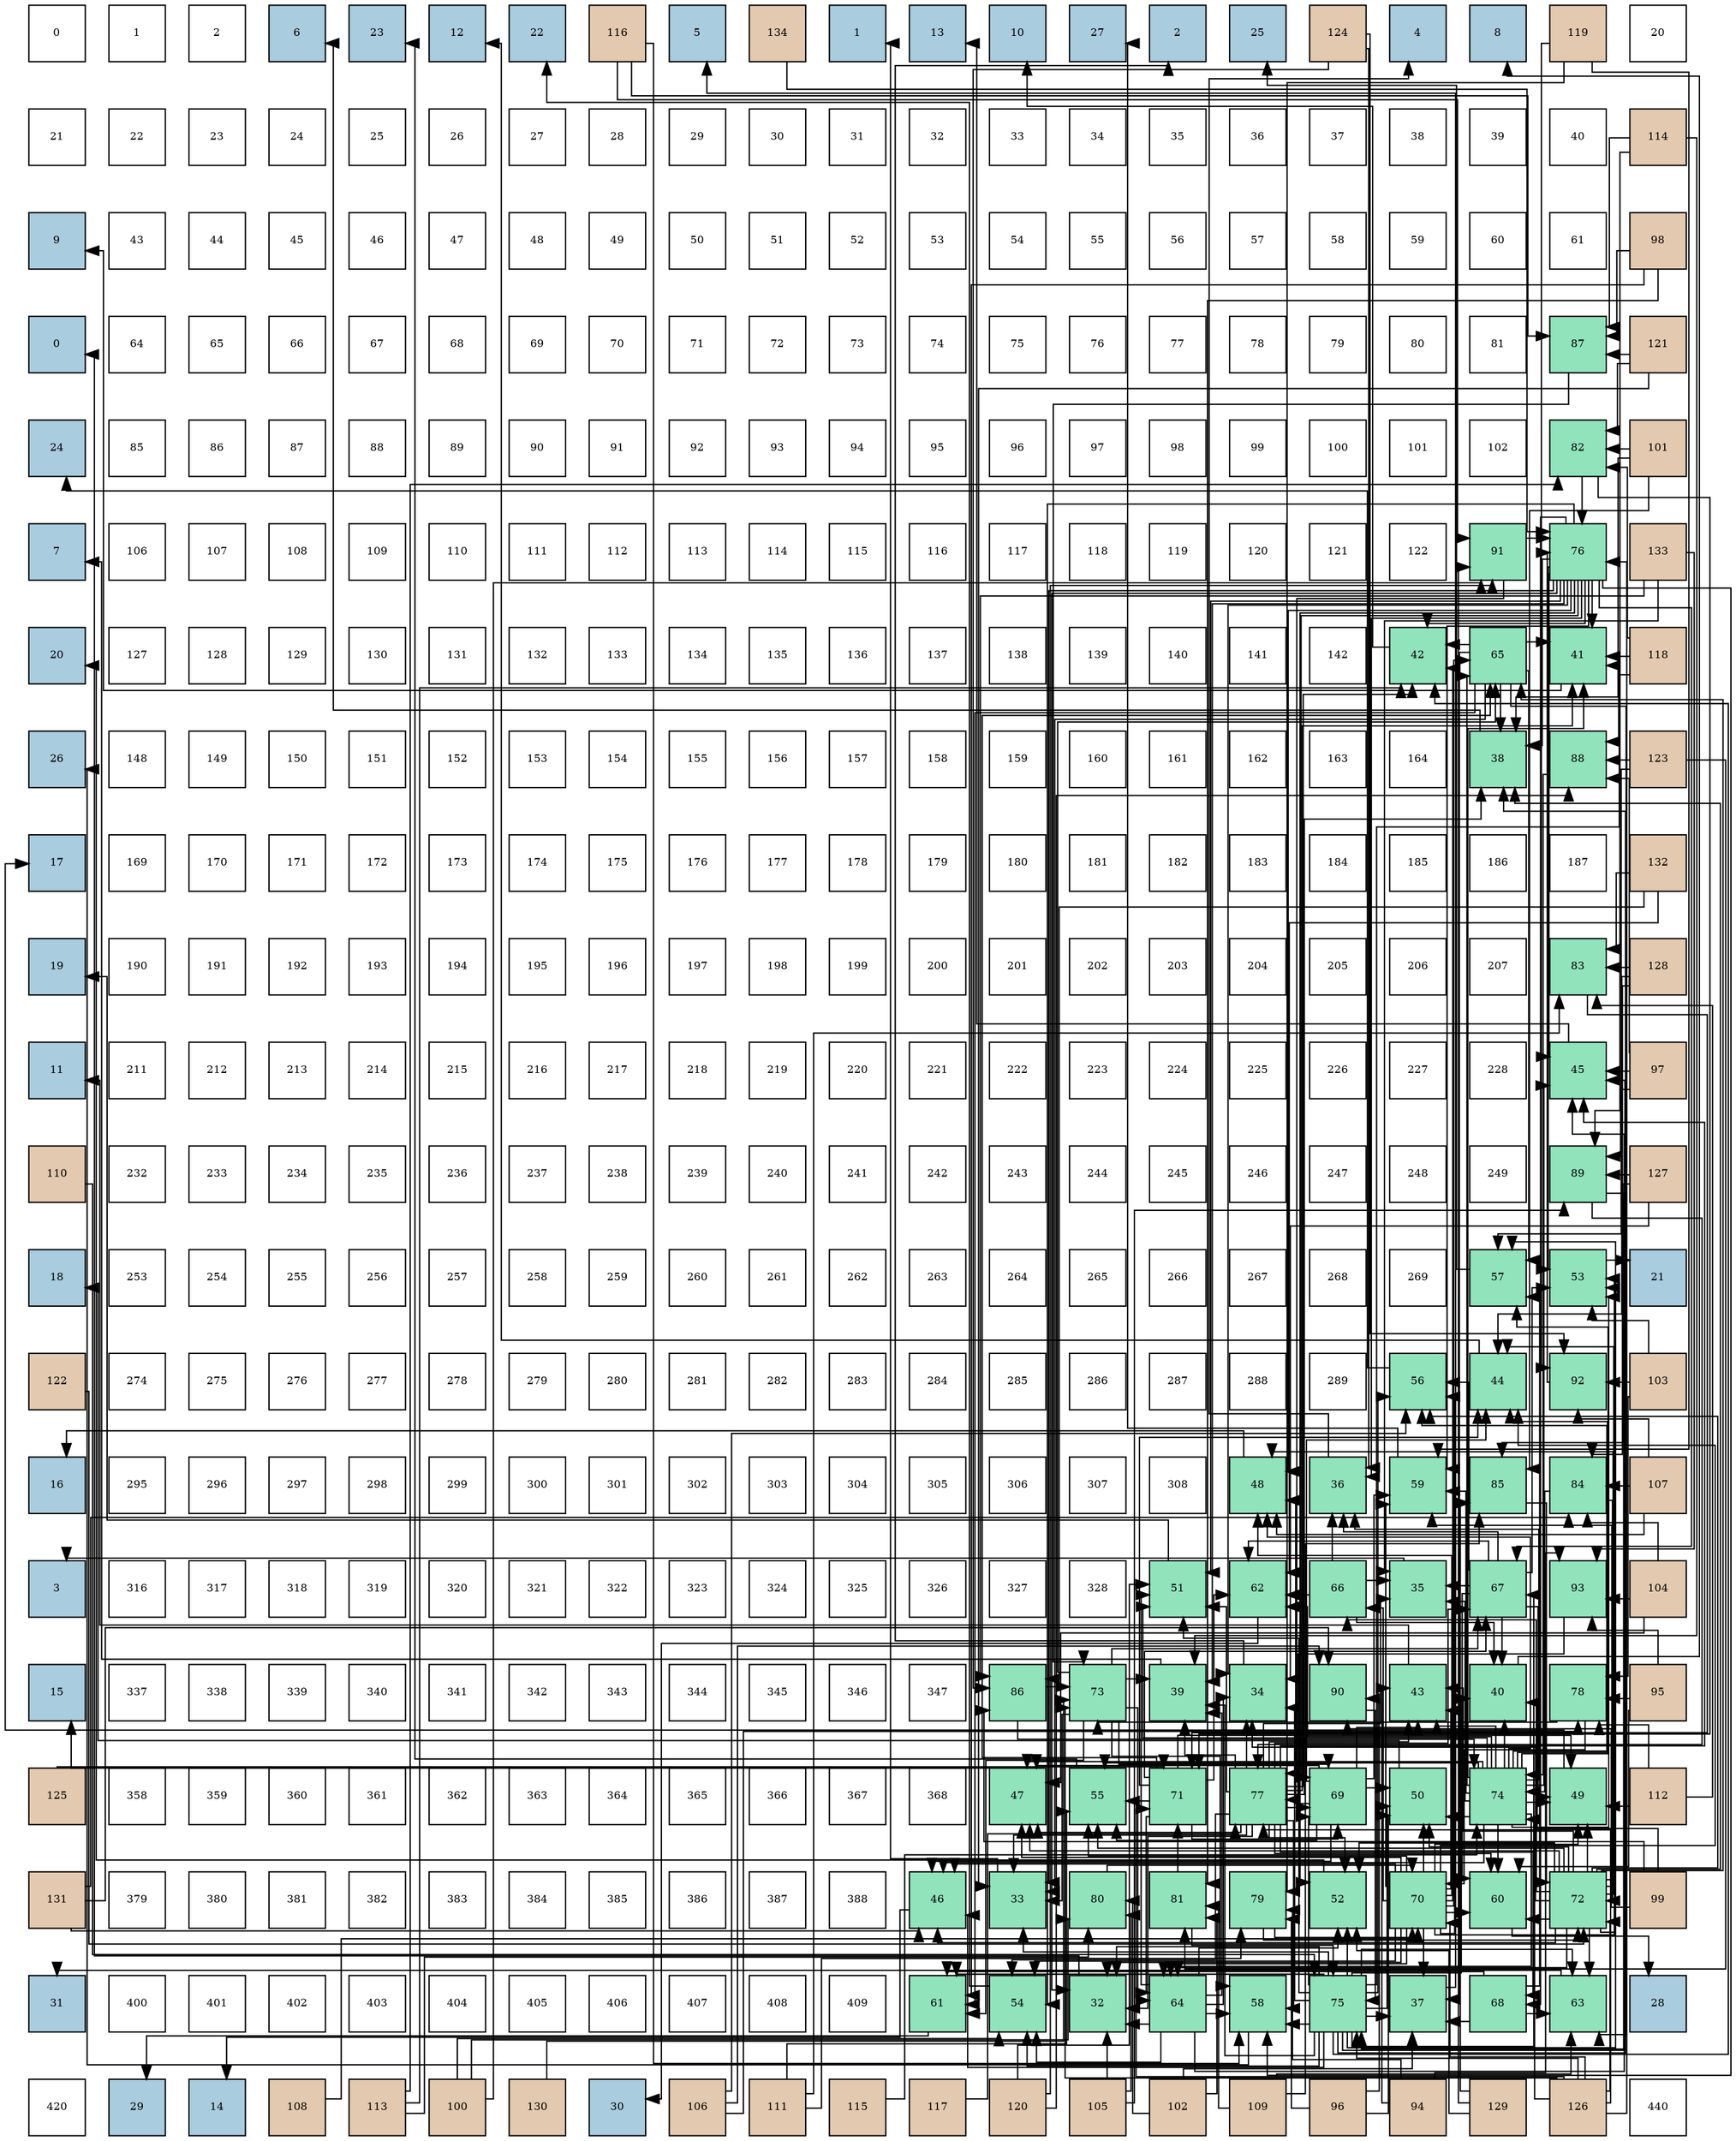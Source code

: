 digraph layout{
 rankdir=TB;
 splines=ortho;
 node [style=filled shape=square fixedsize=true width=0.6];
0[label="0", fontsize=8, fillcolor="#ffffff"];
1[label="1", fontsize=8, fillcolor="#ffffff"];
2[label="2", fontsize=8, fillcolor="#ffffff"];
3[label="6", fontsize=8, fillcolor="#a9ccde"];
4[label="23", fontsize=8, fillcolor="#a9ccde"];
5[label="12", fontsize=8, fillcolor="#a9ccde"];
6[label="22", fontsize=8, fillcolor="#a9ccde"];
7[label="116", fontsize=8, fillcolor="#e3c9af"];
8[label="5", fontsize=8, fillcolor="#a9ccde"];
9[label="134", fontsize=8, fillcolor="#e3c9af"];
10[label="1", fontsize=8, fillcolor="#a9ccde"];
11[label="13", fontsize=8, fillcolor="#a9ccde"];
12[label="10", fontsize=8, fillcolor="#a9ccde"];
13[label="27", fontsize=8, fillcolor="#a9ccde"];
14[label="2", fontsize=8, fillcolor="#a9ccde"];
15[label="25", fontsize=8, fillcolor="#a9ccde"];
16[label="124", fontsize=8, fillcolor="#e3c9af"];
17[label="4", fontsize=8, fillcolor="#a9ccde"];
18[label="8", fontsize=8, fillcolor="#a9ccde"];
19[label="119", fontsize=8, fillcolor="#e3c9af"];
20[label="20", fontsize=8, fillcolor="#ffffff"];
21[label="21", fontsize=8, fillcolor="#ffffff"];
22[label="22", fontsize=8, fillcolor="#ffffff"];
23[label="23", fontsize=8, fillcolor="#ffffff"];
24[label="24", fontsize=8, fillcolor="#ffffff"];
25[label="25", fontsize=8, fillcolor="#ffffff"];
26[label="26", fontsize=8, fillcolor="#ffffff"];
27[label="27", fontsize=8, fillcolor="#ffffff"];
28[label="28", fontsize=8, fillcolor="#ffffff"];
29[label="29", fontsize=8, fillcolor="#ffffff"];
30[label="30", fontsize=8, fillcolor="#ffffff"];
31[label="31", fontsize=8, fillcolor="#ffffff"];
32[label="32", fontsize=8, fillcolor="#ffffff"];
33[label="33", fontsize=8, fillcolor="#ffffff"];
34[label="34", fontsize=8, fillcolor="#ffffff"];
35[label="35", fontsize=8, fillcolor="#ffffff"];
36[label="36", fontsize=8, fillcolor="#ffffff"];
37[label="37", fontsize=8, fillcolor="#ffffff"];
38[label="38", fontsize=8, fillcolor="#ffffff"];
39[label="39", fontsize=8, fillcolor="#ffffff"];
40[label="40", fontsize=8, fillcolor="#ffffff"];
41[label="114", fontsize=8, fillcolor="#e3c9af"];
42[label="9", fontsize=8, fillcolor="#a9ccde"];
43[label="43", fontsize=8, fillcolor="#ffffff"];
44[label="44", fontsize=8, fillcolor="#ffffff"];
45[label="45", fontsize=8, fillcolor="#ffffff"];
46[label="46", fontsize=8, fillcolor="#ffffff"];
47[label="47", fontsize=8, fillcolor="#ffffff"];
48[label="48", fontsize=8, fillcolor="#ffffff"];
49[label="49", fontsize=8, fillcolor="#ffffff"];
50[label="50", fontsize=8, fillcolor="#ffffff"];
51[label="51", fontsize=8, fillcolor="#ffffff"];
52[label="52", fontsize=8, fillcolor="#ffffff"];
53[label="53", fontsize=8, fillcolor="#ffffff"];
54[label="54", fontsize=8, fillcolor="#ffffff"];
55[label="55", fontsize=8, fillcolor="#ffffff"];
56[label="56", fontsize=8, fillcolor="#ffffff"];
57[label="57", fontsize=8, fillcolor="#ffffff"];
58[label="58", fontsize=8, fillcolor="#ffffff"];
59[label="59", fontsize=8, fillcolor="#ffffff"];
60[label="60", fontsize=8, fillcolor="#ffffff"];
61[label="61", fontsize=8, fillcolor="#ffffff"];
62[label="98", fontsize=8, fillcolor="#e3c9af"];
63[label="0", fontsize=8, fillcolor="#a9ccde"];
64[label="64", fontsize=8, fillcolor="#ffffff"];
65[label="65", fontsize=8, fillcolor="#ffffff"];
66[label="66", fontsize=8, fillcolor="#ffffff"];
67[label="67", fontsize=8, fillcolor="#ffffff"];
68[label="68", fontsize=8, fillcolor="#ffffff"];
69[label="69", fontsize=8, fillcolor="#ffffff"];
70[label="70", fontsize=8, fillcolor="#ffffff"];
71[label="71", fontsize=8, fillcolor="#ffffff"];
72[label="72", fontsize=8, fillcolor="#ffffff"];
73[label="73", fontsize=8, fillcolor="#ffffff"];
74[label="74", fontsize=8, fillcolor="#ffffff"];
75[label="75", fontsize=8, fillcolor="#ffffff"];
76[label="76", fontsize=8, fillcolor="#ffffff"];
77[label="77", fontsize=8, fillcolor="#ffffff"];
78[label="78", fontsize=8, fillcolor="#ffffff"];
79[label="79", fontsize=8, fillcolor="#ffffff"];
80[label="80", fontsize=8, fillcolor="#ffffff"];
81[label="81", fontsize=8, fillcolor="#ffffff"];
82[label="87", fontsize=8, fillcolor="#91e3bb"];
83[label="121", fontsize=8, fillcolor="#e3c9af"];
84[label="24", fontsize=8, fillcolor="#a9ccde"];
85[label="85", fontsize=8, fillcolor="#ffffff"];
86[label="86", fontsize=8, fillcolor="#ffffff"];
87[label="87", fontsize=8, fillcolor="#ffffff"];
88[label="88", fontsize=8, fillcolor="#ffffff"];
89[label="89", fontsize=8, fillcolor="#ffffff"];
90[label="90", fontsize=8, fillcolor="#ffffff"];
91[label="91", fontsize=8, fillcolor="#ffffff"];
92[label="92", fontsize=8, fillcolor="#ffffff"];
93[label="93", fontsize=8, fillcolor="#ffffff"];
94[label="94", fontsize=8, fillcolor="#ffffff"];
95[label="95", fontsize=8, fillcolor="#ffffff"];
96[label="96", fontsize=8, fillcolor="#ffffff"];
97[label="97", fontsize=8, fillcolor="#ffffff"];
98[label="98", fontsize=8, fillcolor="#ffffff"];
99[label="99", fontsize=8, fillcolor="#ffffff"];
100[label="100", fontsize=8, fillcolor="#ffffff"];
101[label="101", fontsize=8, fillcolor="#ffffff"];
102[label="102", fontsize=8, fillcolor="#ffffff"];
103[label="82", fontsize=8, fillcolor="#91e3bb"];
104[label="101", fontsize=8, fillcolor="#e3c9af"];
105[label="7", fontsize=8, fillcolor="#a9ccde"];
106[label="106", fontsize=8, fillcolor="#ffffff"];
107[label="107", fontsize=8, fillcolor="#ffffff"];
108[label="108", fontsize=8, fillcolor="#ffffff"];
109[label="109", fontsize=8, fillcolor="#ffffff"];
110[label="110", fontsize=8, fillcolor="#ffffff"];
111[label="111", fontsize=8, fillcolor="#ffffff"];
112[label="112", fontsize=8, fillcolor="#ffffff"];
113[label="113", fontsize=8, fillcolor="#ffffff"];
114[label="114", fontsize=8, fillcolor="#ffffff"];
115[label="115", fontsize=8, fillcolor="#ffffff"];
116[label="116", fontsize=8, fillcolor="#ffffff"];
117[label="117", fontsize=8, fillcolor="#ffffff"];
118[label="118", fontsize=8, fillcolor="#ffffff"];
119[label="119", fontsize=8, fillcolor="#ffffff"];
120[label="120", fontsize=8, fillcolor="#ffffff"];
121[label="121", fontsize=8, fillcolor="#ffffff"];
122[label="122", fontsize=8, fillcolor="#ffffff"];
123[label="91", fontsize=8, fillcolor="#91e3bb"];
124[label="76", fontsize=8, fillcolor="#91e3bb"];
125[label="133", fontsize=8, fillcolor="#e3c9af"];
126[label="20", fontsize=8, fillcolor="#a9ccde"];
127[label="127", fontsize=8, fillcolor="#ffffff"];
128[label="128", fontsize=8, fillcolor="#ffffff"];
129[label="129", fontsize=8, fillcolor="#ffffff"];
130[label="130", fontsize=8, fillcolor="#ffffff"];
131[label="131", fontsize=8, fillcolor="#ffffff"];
132[label="132", fontsize=8, fillcolor="#ffffff"];
133[label="133", fontsize=8, fillcolor="#ffffff"];
134[label="134", fontsize=8, fillcolor="#ffffff"];
135[label="135", fontsize=8, fillcolor="#ffffff"];
136[label="136", fontsize=8, fillcolor="#ffffff"];
137[label="137", fontsize=8, fillcolor="#ffffff"];
138[label="138", fontsize=8, fillcolor="#ffffff"];
139[label="139", fontsize=8, fillcolor="#ffffff"];
140[label="140", fontsize=8, fillcolor="#ffffff"];
141[label="141", fontsize=8, fillcolor="#ffffff"];
142[label="142", fontsize=8, fillcolor="#ffffff"];
143[label="42", fontsize=8, fillcolor="#91e3bb"];
144[label="65", fontsize=8, fillcolor="#91e3bb"];
145[label="41", fontsize=8, fillcolor="#91e3bb"];
146[label="118", fontsize=8, fillcolor="#e3c9af"];
147[label="26", fontsize=8, fillcolor="#a9ccde"];
148[label="148", fontsize=8, fillcolor="#ffffff"];
149[label="149", fontsize=8, fillcolor="#ffffff"];
150[label="150", fontsize=8, fillcolor="#ffffff"];
151[label="151", fontsize=8, fillcolor="#ffffff"];
152[label="152", fontsize=8, fillcolor="#ffffff"];
153[label="153", fontsize=8, fillcolor="#ffffff"];
154[label="154", fontsize=8, fillcolor="#ffffff"];
155[label="155", fontsize=8, fillcolor="#ffffff"];
156[label="156", fontsize=8, fillcolor="#ffffff"];
157[label="157", fontsize=8, fillcolor="#ffffff"];
158[label="158", fontsize=8, fillcolor="#ffffff"];
159[label="159", fontsize=8, fillcolor="#ffffff"];
160[label="160", fontsize=8, fillcolor="#ffffff"];
161[label="161", fontsize=8, fillcolor="#ffffff"];
162[label="162", fontsize=8, fillcolor="#ffffff"];
163[label="163", fontsize=8, fillcolor="#ffffff"];
164[label="164", fontsize=8, fillcolor="#ffffff"];
165[label="38", fontsize=8, fillcolor="#91e3bb"];
166[label="88", fontsize=8, fillcolor="#91e3bb"];
167[label="123", fontsize=8, fillcolor="#e3c9af"];
168[label="17", fontsize=8, fillcolor="#a9ccde"];
169[label="169", fontsize=8, fillcolor="#ffffff"];
170[label="170", fontsize=8, fillcolor="#ffffff"];
171[label="171", fontsize=8, fillcolor="#ffffff"];
172[label="172", fontsize=8, fillcolor="#ffffff"];
173[label="173", fontsize=8, fillcolor="#ffffff"];
174[label="174", fontsize=8, fillcolor="#ffffff"];
175[label="175", fontsize=8, fillcolor="#ffffff"];
176[label="176", fontsize=8, fillcolor="#ffffff"];
177[label="177", fontsize=8, fillcolor="#ffffff"];
178[label="178", fontsize=8, fillcolor="#ffffff"];
179[label="179", fontsize=8, fillcolor="#ffffff"];
180[label="180", fontsize=8, fillcolor="#ffffff"];
181[label="181", fontsize=8, fillcolor="#ffffff"];
182[label="182", fontsize=8, fillcolor="#ffffff"];
183[label="183", fontsize=8, fillcolor="#ffffff"];
184[label="184", fontsize=8, fillcolor="#ffffff"];
185[label="185", fontsize=8, fillcolor="#ffffff"];
186[label="186", fontsize=8, fillcolor="#ffffff"];
187[label="187", fontsize=8, fillcolor="#ffffff"];
188[label="132", fontsize=8, fillcolor="#e3c9af"];
189[label="19", fontsize=8, fillcolor="#a9ccde"];
190[label="190", fontsize=8, fillcolor="#ffffff"];
191[label="191", fontsize=8, fillcolor="#ffffff"];
192[label="192", fontsize=8, fillcolor="#ffffff"];
193[label="193", fontsize=8, fillcolor="#ffffff"];
194[label="194", fontsize=8, fillcolor="#ffffff"];
195[label="195", fontsize=8, fillcolor="#ffffff"];
196[label="196", fontsize=8, fillcolor="#ffffff"];
197[label="197", fontsize=8, fillcolor="#ffffff"];
198[label="198", fontsize=8, fillcolor="#ffffff"];
199[label="199", fontsize=8, fillcolor="#ffffff"];
200[label="200", fontsize=8, fillcolor="#ffffff"];
201[label="201", fontsize=8, fillcolor="#ffffff"];
202[label="202", fontsize=8, fillcolor="#ffffff"];
203[label="203", fontsize=8, fillcolor="#ffffff"];
204[label="204", fontsize=8, fillcolor="#ffffff"];
205[label="205", fontsize=8, fillcolor="#ffffff"];
206[label="206", fontsize=8, fillcolor="#ffffff"];
207[label="207", fontsize=8, fillcolor="#ffffff"];
208[label="83", fontsize=8, fillcolor="#91e3bb"];
209[label="128", fontsize=8, fillcolor="#e3c9af"];
210[label="11", fontsize=8, fillcolor="#a9ccde"];
211[label="211", fontsize=8, fillcolor="#ffffff"];
212[label="212", fontsize=8, fillcolor="#ffffff"];
213[label="213", fontsize=8, fillcolor="#ffffff"];
214[label="214", fontsize=8, fillcolor="#ffffff"];
215[label="215", fontsize=8, fillcolor="#ffffff"];
216[label="216", fontsize=8, fillcolor="#ffffff"];
217[label="217", fontsize=8, fillcolor="#ffffff"];
218[label="218", fontsize=8, fillcolor="#ffffff"];
219[label="219", fontsize=8, fillcolor="#ffffff"];
220[label="220", fontsize=8, fillcolor="#ffffff"];
221[label="221", fontsize=8, fillcolor="#ffffff"];
222[label="222", fontsize=8, fillcolor="#ffffff"];
223[label="223", fontsize=8, fillcolor="#ffffff"];
224[label="224", fontsize=8, fillcolor="#ffffff"];
225[label="225", fontsize=8, fillcolor="#ffffff"];
226[label="226", fontsize=8, fillcolor="#ffffff"];
227[label="227", fontsize=8, fillcolor="#ffffff"];
228[label="228", fontsize=8, fillcolor="#ffffff"];
229[label="45", fontsize=8, fillcolor="#91e3bb"];
230[label="97", fontsize=8, fillcolor="#e3c9af"];
231[label="110", fontsize=8, fillcolor="#e3c9af"];
232[label="232", fontsize=8, fillcolor="#ffffff"];
233[label="233", fontsize=8, fillcolor="#ffffff"];
234[label="234", fontsize=8, fillcolor="#ffffff"];
235[label="235", fontsize=8, fillcolor="#ffffff"];
236[label="236", fontsize=8, fillcolor="#ffffff"];
237[label="237", fontsize=8, fillcolor="#ffffff"];
238[label="238", fontsize=8, fillcolor="#ffffff"];
239[label="239", fontsize=8, fillcolor="#ffffff"];
240[label="240", fontsize=8, fillcolor="#ffffff"];
241[label="241", fontsize=8, fillcolor="#ffffff"];
242[label="242", fontsize=8, fillcolor="#ffffff"];
243[label="243", fontsize=8, fillcolor="#ffffff"];
244[label="244", fontsize=8, fillcolor="#ffffff"];
245[label="245", fontsize=8, fillcolor="#ffffff"];
246[label="246", fontsize=8, fillcolor="#ffffff"];
247[label="247", fontsize=8, fillcolor="#ffffff"];
248[label="248", fontsize=8, fillcolor="#ffffff"];
249[label="249", fontsize=8, fillcolor="#ffffff"];
250[label="89", fontsize=8, fillcolor="#91e3bb"];
251[label="127", fontsize=8, fillcolor="#e3c9af"];
252[label="18", fontsize=8, fillcolor="#a9ccde"];
253[label="253", fontsize=8, fillcolor="#ffffff"];
254[label="254", fontsize=8, fillcolor="#ffffff"];
255[label="255", fontsize=8, fillcolor="#ffffff"];
256[label="256", fontsize=8, fillcolor="#ffffff"];
257[label="257", fontsize=8, fillcolor="#ffffff"];
258[label="258", fontsize=8, fillcolor="#ffffff"];
259[label="259", fontsize=8, fillcolor="#ffffff"];
260[label="260", fontsize=8, fillcolor="#ffffff"];
261[label="261", fontsize=8, fillcolor="#ffffff"];
262[label="262", fontsize=8, fillcolor="#ffffff"];
263[label="263", fontsize=8, fillcolor="#ffffff"];
264[label="264", fontsize=8, fillcolor="#ffffff"];
265[label="265", fontsize=8, fillcolor="#ffffff"];
266[label="266", fontsize=8, fillcolor="#ffffff"];
267[label="267", fontsize=8, fillcolor="#ffffff"];
268[label="268", fontsize=8, fillcolor="#ffffff"];
269[label="269", fontsize=8, fillcolor="#ffffff"];
270[label="57", fontsize=8, fillcolor="#91e3bb"];
271[label="53", fontsize=8, fillcolor="#91e3bb"];
272[label="21", fontsize=8, fillcolor="#a9ccde"];
273[label="122", fontsize=8, fillcolor="#e3c9af"];
274[label="274", fontsize=8, fillcolor="#ffffff"];
275[label="275", fontsize=8, fillcolor="#ffffff"];
276[label="276", fontsize=8, fillcolor="#ffffff"];
277[label="277", fontsize=8, fillcolor="#ffffff"];
278[label="278", fontsize=8, fillcolor="#ffffff"];
279[label="279", fontsize=8, fillcolor="#ffffff"];
280[label="280", fontsize=8, fillcolor="#ffffff"];
281[label="281", fontsize=8, fillcolor="#ffffff"];
282[label="282", fontsize=8, fillcolor="#ffffff"];
283[label="283", fontsize=8, fillcolor="#ffffff"];
284[label="284", fontsize=8, fillcolor="#ffffff"];
285[label="285", fontsize=8, fillcolor="#ffffff"];
286[label="286", fontsize=8, fillcolor="#ffffff"];
287[label="287", fontsize=8, fillcolor="#ffffff"];
288[label="288", fontsize=8, fillcolor="#ffffff"];
289[label="289", fontsize=8, fillcolor="#ffffff"];
290[label="56", fontsize=8, fillcolor="#91e3bb"];
291[label="44", fontsize=8, fillcolor="#91e3bb"];
292[label="92", fontsize=8, fillcolor="#91e3bb"];
293[label="103", fontsize=8, fillcolor="#e3c9af"];
294[label="16", fontsize=8, fillcolor="#a9ccde"];
295[label="295", fontsize=8, fillcolor="#ffffff"];
296[label="296", fontsize=8, fillcolor="#ffffff"];
297[label="297", fontsize=8, fillcolor="#ffffff"];
298[label="298", fontsize=8, fillcolor="#ffffff"];
299[label="299", fontsize=8, fillcolor="#ffffff"];
300[label="300", fontsize=8, fillcolor="#ffffff"];
301[label="301", fontsize=8, fillcolor="#ffffff"];
302[label="302", fontsize=8, fillcolor="#ffffff"];
303[label="303", fontsize=8, fillcolor="#ffffff"];
304[label="304", fontsize=8, fillcolor="#ffffff"];
305[label="305", fontsize=8, fillcolor="#ffffff"];
306[label="306", fontsize=8, fillcolor="#ffffff"];
307[label="307", fontsize=8, fillcolor="#ffffff"];
308[label="308", fontsize=8, fillcolor="#ffffff"];
309[label="48", fontsize=8, fillcolor="#91e3bb"];
310[label="36", fontsize=8, fillcolor="#91e3bb"];
311[label="59", fontsize=8, fillcolor="#91e3bb"];
312[label="85", fontsize=8, fillcolor="#91e3bb"];
313[label="84", fontsize=8, fillcolor="#91e3bb"];
314[label="107", fontsize=8, fillcolor="#e3c9af"];
315[label="3", fontsize=8, fillcolor="#a9ccde"];
316[label="316", fontsize=8, fillcolor="#ffffff"];
317[label="317", fontsize=8, fillcolor="#ffffff"];
318[label="318", fontsize=8, fillcolor="#ffffff"];
319[label="319", fontsize=8, fillcolor="#ffffff"];
320[label="320", fontsize=8, fillcolor="#ffffff"];
321[label="321", fontsize=8, fillcolor="#ffffff"];
322[label="322", fontsize=8, fillcolor="#ffffff"];
323[label="323", fontsize=8, fillcolor="#ffffff"];
324[label="324", fontsize=8, fillcolor="#ffffff"];
325[label="325", fontsize=8, fillcolor="#ffffff"];
326[label="326", fontsize=8, fillcolor="#ffffff"];
327[label="327", fontsize=8, fillcolor="#ffffff"];
328[label="328", fontsize=8, fillcolor="#ffffff"];
329[label="51", fontsize=8, fillcolor="#91e3bb"];
330[label="62", fontsize=8, fillcolor="#91e3bb"];
331[label="66", fontsize=8, fillcolor="#91e3bb"];
332[label="35", fontsize=8, fillcolor="#91e3bb"];
333[label="67", fontsize=8, fillcolor="#91e3bb"];
334[label="93", fontsize=8, fillcolor="#91e3bb"];
335[label="104", fontsize=8, fillcolor="#e3c9af"];
336[label="15", fontsize=8, fillcolor="#a9ccde"];
337[label="337", fontsize=8, fillcolor="#ffffff"];
338[label="338", fontsize=8, fillcolor="#ffffff"];
339[label="339", fontsize=8, fillcolor="#ffffff"];
340[label="340", fontsize=8, fillcolor="#ffffff"];
341[label="341", fontsize=8, fillcolor="#ffffff"];
342[label="342", fontsize=8, fillcolor="#ffffff"];
343[label="343", fontsize=8, fillcolor="#ffffff"];
344[label="344", fontsize=8, fillcolor="#ffffff"];
345[label="345", fontsize=8, fillcolor="#ffffff"];
346[label="346", fontsize=8, fillcolor="#ffffff"];
347[label="347", fontsize=8, fillcolor="#ffffff"];
348[label="86", fontsize=8, fillcolor="#91e3bb"];
349[label="73", fontsize=8, fillcolor="#91e3bb"];
350[label="39", fontsize=8, fillcolor="#91e3bb"];
351[label="34", fontsize=8, fillcolor="#91e3bb"];
352[label="90", fontsize=8, fillcolor="#91e3bb"];
353[label="43", fontsize=8, fillcolor="#91e3bb"];
354[label="40", fontsize=8, fillcolor="#91e3bb"];
355[label="78", fontsize=8, fillcolor="#91e3bb"];
356[label="95", fontsize=8, fillcolor="#e3c9af"];
357[label="125", fontsize=8, fillcolor="#e3c9af"];
358[label="358", fontsize=8, fillcolor="#ffffff"];
359[label="359", fontsize=8, fillcolor="#ffffff"];
360[label="360", fontsize=8, fillcolor="#ffffff"];
361[label="361", fontsize=8, fillcolor="#ffffff"];
362[label="362", fontsize=8, fillcolor="#ffffff"];
363[label="363", fontsize=8, fillcolor="#ffffff"];
364[label="364", fontsize=8, fillcolor="#ffffff"];
365[label="365", fontsize=8, fillcolor="#ffffff"];
366[label="366", fontsize=8, fillcolor="#ffffff"];
367[label="367", fontsize=8, fillcolor="#ffffff"];
368[label="368", fontsize=8, fillcolor="#ffffff"];
369[label="47", fontsize=8, fillcolor="#91e3bb"];
370[label="55", fontsize=8, fillcolor="#91e3bb"];
371[label="71", fontsize=8, fillcolor="#91e3bb"];
372[label="77", fontsize=8, fillcolor="#91e3bb"];
373[label="69", fontsize=8, fillcolor="#91e3bb"];
374[label="50", fontsize=8, fillcolor="#91e3bb"];
375[label="74", fontsize=8, fillcolor="#91e3bb"];
376[label="49", fontsize=8, fillcolor="#91e3bb"];
377[label="112", fontsize=8, fillcolor="#e3c9af"];
378[label="131", fontsize=8, fillcolor="#e3c9af"];
379[label="379", fontsize=8, fillcolor="#ffffff"];
380[label="380", fontsize=8, fillcolor="#ffffff"];
381[label="381", fontsize=8, fillcolor="#ffffff"];
382[label="382", fontsize=8, fillcolor="#ffffff"];
383[label="383", fontsize=8, fillcolor="#ffffff"];
384[label="384", fontsize=8, fillcolor="#ffffff"];
385[label="385", fontsize=8, fillcolor="#ffffff"];
386[label="386", fontsize=8, fillcolor="#ffffff"];
387[label="387", fontsize=8, fillcolor="#ffffff"];
388[label="388", fontsize=8, fillcolor="#ffffff"];
389[label="46", fontsize=8, fillcolor="#91e3bb"];
390[label="33", fontsize=8, fillcolor="#91e3bb"];
391[label="80", fontsize=8, fillcolor="#91e3bb"];
392[label="81", fontsize=8, fillcolor="#91e3bb"];
393[label="79", fontsize=8, fillcolor="#91e3bb"];
394[label="52", fontsize=8, fillcolor="#91e3bb"];
395[label="70", fontsize=8, fillcolor="#91e3bb"];
396[label="60", fontsize=8, fillcolor="#91e3bb"];
397[label="72", fontsize=8, fillcolor="#91e3bb"];
398[label="99", fontsize=8, fillcolor="#e3c9af"];
399[label="31", fontsize=8, fillcolor="#a9ccde"];
400[label="400", fontsize=8, fillcolor="#ffffff"];
401[label="401", fontsize=8, fillcolor="#ffffff"];
402[label="402", fontsize=8, fillcolor="#ffffff"];
403[label="403", fontsize=8, fillcolor="#ffffff"];
404[label="404", fontsize=8, fillcolor="#ffffff"];
405[label="405", fontsize=8, fillcolor="#ffffff"];
406[label="406", fontsize=8, fillcolor="#ffffff"];
407[label="407", fontsize=8, fillcolor="#ffffff"];
408[label="408", fontsize=8, fillcolor="#ffffff"];
409[label="409", fontsize=8, fillcolor="#ffffff"];
410[label="61", fontsize=8, fillcolor="#91e3bb"];
411[label="54", fontsize=8, fillcolor="#91e3bb"];
412[label="32", fontsize=8, fillcolor="#91e3bb"];
413[label="64", fontsize=8, fillcolor="#91e3bb"];
414[label="58", fontsize=8, fillcolor="#91e3bb"];
415[label="75", fontsize=8, fillcolor="#91e3bb"];
416[label="37", fontsize=8, fillcolor="#91e3bb"];
417[label="68", fontsize=8, fillcolor="#91e3bb"];
418[label="63", fontsize=8, fillcolor="#91e3bb"];
419[label="28", fontsize=8, fillcolor="#a9ccde"];
420[label="420", fontsize=8, fillcolor="#ffffff"];
421[label="29", fontsize=8, fillcolor="#a9ccde"];
422[label="14", fontsize=8, fillcolor="#a9ccde"];
423[label="108", fontsize=8, fillcolor="#e3c9af"];
424[label="113", fontsize=8, fillcolor="#e3c9af"];
425[label="100", fontsize=8, fillcolor="#e3c9af"];
426[label="130", fontsize=8, fillcolor="#e3c9af"];
427[label="30", fontsize=8, fillcolor="#a9ccde"];
428[label="106", fontsize=8, fillcolor="#e3c9af"];
429[label="111", fontsize=8, fillcolor="#e3c9af"];
430[label="115", fontsize=8, fillcolor="#e3c9af"];
431[label="117", fontsize=8, fillcolor="#e3c9af"];
432[label="120", fontsize=8, fillcolor="#e3c9af"];
433[label="105", fontsize=8, fillcolor="#e3c9af"];
434[label="102", fontsize=8, fillcolor="#e3c9af"];
435[label="109", fontsize=8, fillcolor="#e3c9af"];
436[label="96", fontsize=8, fillcolor="#e3c9af"];
437[label="94", fontsize=8, fillcolor="#e3c9af"];
438[label="129", fontsize=8, fillcolor="#e3c9af"];
439[label="126", fontsize=8, fillcolor="#e3c9af"];
440[label="440", fontsize=8, fillcolor="#ffffff"];
edge [constraint=false, style=vis];412 -> 63;
390 -> 10;
351 -> 14;
332 -> 315;
310 -> 17;
416 -> 8;
165 -> 3;
350 -> 105;
354 -> 18;
145 -> 42;
143 -> 12;
353 -> 210;
291 -> 5;
229 -> 11;
389 -> 422;
369 -> 336;
309 -> 294;
376 -> 168;
374 -> 252;
329 -> 189;
394 -> 126;
271 -> 272;
411 -> 6;
370 -> 4;
290 -> 84;
270 -> 15;
414 -> 147;
311 -> 13;
396 -> 419;
410 -> 421;
330 -> 427;
418 -> 399;
413 -> 412;
413 -> 351;
413 -> 350;
413 -> 229;
413 -> 329;
413 -> 394;
413 -> 411;
413 -> 414;
144 -> 390;
144 -> 416;
144 -> 165;
144 -> 145;
144 -> 143;
144 -> 270;
144 -> 410;
144 -> 418;
331 -> 332;
331 -> 310;
331 -> 354;
331 -> 330;
333 -> 332;
333 -> 310;
333 -> 354;
333 -> 376;
333 -> 271;
333 -> 290;
333 -> 396;
333 -> 330;
417 -> 416;
417 -> 270;
417 -> 410;
417 -> 418;
373 -> 353;
373 -> 291;
373 -> 389;
373 -> 369;
373 -> 309;
373 -> 374;
373 -> 370;
373 -> 311;
395 -> 412;
395 -> 416;
395 -> 143;
395 -> 353;
395 -> 291;
395 -> 389;
395 -> 369;
395 -> 309;
395 -> 376;
395 -> 374;
395 -> 271;
395 -> 411;
395 -> 370;
395 -> 290;
395 -> 311;
395 -> 396;
395 -> 413;
395 -> 144;
395 -> 331;
371 -> 291;
371 -> 376;
371 -> 370;
371 -> 330;
371 -> 413;
371 -> 144;
371 -> 333;
371 -> 373;
397 -> 351;
397 -> 165;
397 -> 353;
397 -> 291;
397 -> 389;
397 -> 369;
397 -> 309;
397 -> 376;
397 -> 374;
397 -> 394;
397 -> 271;
397 -> 370;
397 -> 290;
397 -> 311;
397 -> 396;
397 -> 418;
397 -> 413;
397 -> 144;
397 -> 331;
349 -> 390;
349 -> 350;
349 -> 414;
349 -> 410;
349 -> 413;
349 -> 144;
349 -> 333;
349 -> 373;
375 -> 332;
375 -> 310;
375 -> 354;
375 -> 145;
375 -> 353;
375 -> 291;
375 -> 229;
375 -> 389;
375 -> 369;
375 -> 309;
375 -> 376;
375 -> 374;
375 -> 329;
375 -> 271;
375 -> 370;
375 -> 290;
375 -> 270;
375 -> 311;
375 -> 396;
375 -> 330;
375 -> 413;
375 -> 144;
415 -> 412;
415 -> 390;
415 -> 351;
415 -> 416;
415 -> 165;
415 -> 350;
415 -> 354;
415 -> 145;
415 -> 143;
415 -> 229;
415 -> 389;
415 -> 374;
415 -> 329;
415 -> 394;
415 -> 411;
415 -> 290;
415 -> 270;
415 -> 414;
415 -> 410;
415 -> 418;
415 -> 333;
415 -> 373;
124 -> 412;
124 -> 390;
124 -> 351;
124 -> 310;
124 -> 165;
124 -> 350;
124 -> 145;
124 -> 143;
124 -> 229;
124 -> 309;
124 -> 329;
124 -> 394;
124 -> 271;
124 -> 411;
124 -> 414;
124 -> 311;
124 -> 333;
124 -> 417;
124 -> 373;
372 -> 412;
372 -> 390;
372 -> 351;
372 -> 332;
372 -> 165;
372 -> 350;
372 -> 145;
372 -> 143;
372 -> 353;
372 -> 229;
372 -> 369;
372 -> 329;
372 -> 394;
372 -> 411;
372 -> 414;
372 -> 396;
372 -> 333;
372 -> 417;
372 -> 373;
355 -> 395;
355 -> 349;
393 -> 395;
393 -> 397;
391 -> 395;
392 -> 371;
392 -> 415;
103 -> 371;
103 -> 124;
208 -> 371;
313 -> 397;
313 -> 375;
312 -> 397;
348 -> 349;
348 -> 375;
82 -> 349;
166 -> 375;
250 -> 415;
250 -> 372;
352 -> 415;
123 -> 124;
123 -> 372;
292 -> 124;
334 -> 372;
437 -> 353;
437 -> 393;
437 -> 334;
356 -> 396;
356 -> 355;
356 -> 334;
436 -> 374;
436 -> 393;
436 -> 352;
230 -> 229;
230 -> 166;
230 -> 250;
62 -> 410;
62 -> 392;
62 -> 82;
398 -> 354;
398 -> 348;
398 -> 352;
425 -> 411;
425 -> 391;
425 -> 123;
104 -> 165;
104 -> 103;
104 -> 312;
434 -> 416;
434 -> 391;
434 -> 392;
293 -> 271;
293 -> 355;
293 -> 292;
335 -> 369;
335 -> 313;
335 -> 334;
433 -> 412;
433 -> 391;
433 -> 250;
428 -> 290;
428 -> 355;
428 -> 352;
314 -> 309;
314 -> 313;
314 -> 292;
423 -> 395;
435 -> 418;
435 -> 392;
435 -> 312;
231 -> 415;
429 -> 370;
429 -> 393;
429 -> 208;
377 -> 376;
377 -> 355;
377 -> 208;
424 -> 143;
424 -> 391;
424 -> 103;
41 -> 350;
41 -> 82;
41 -> 250;
430 -> 375;
7 -> 414;
7 -> 82;
7 -> 123;
431 -> 372;
146 -> 145;
146 -> 103;
146 -> 166;
19 -> 311;
19 -> 393;
19 -> 292;
432 -> 329;
432 -> 166;
432 -> 123;
83 -> 390;
83 -> 103;
83 -> 82;
273 -> 397;
167 -> 270;
167 -> 392;
167 -> 166;
16 -> 310;
16 -> 348;
16 -> 292;
357 -> 371;
439 -> 395;
439 -> 371;
439 -> 397;
439 -> 349;
439 -> 375;
439 -> 415;
439 -> 124;
439 -> 372;
251 -> 351;
251 -> 312;
251 -> 250;
209 -> 291;
209 -> 208;
209 -> 313;
438 -> 394;
438 -> 312;
438 -> 123;
426 -> 349;
378 -> 389;
378 -> 313;
378 -> 352;
188 -> 330;
188 -> 208;
188 -> 348;
125 -> 332;
125 -> 348;
125 -> 334;
9 -> 124;
edge [constraint=true, style=invis];
0 -> 21 -> 42 -> 63 -> 84 -> 105 -> 126 -> 147 -> 168 -> 189 -> 210 -> 231 -> 252 -> 273 -> 294 -> 315 -> 336 -> 357 -> 378 -> 399 -> 420;
1 -> 22 -> 43 -> 64 -> 85 -> 106 -> 127 -> 148 -> 169 -> 190 -> 211 -> 232 -> 253 -> 274 -> 295 -> 316 -> 337 -> 358 -> 379 -> 400 -> 421;
2 -> 23 -> 44 -> 65 -> 86 -> 107 -> 128 -> 149 -> 170 -> 191 -> 212 -> 233 -> 254 -> 275 -> 296 -> 317 -> 338 -> 359 -> 380 -> 401 -> 422;
3 -> 24 -> 45 -> 66 -> 87 -> 108 -> 129 -> 150 -> 171 -> 192 -> 213 -> 234 -> 255 -> 276 -> 297 -> 318 -> 339 -> 360 -> 381 -> 402 -> 423;
4 -> 25 -> 46 -> 67 -> 88 -> 109 -> 130 -> 151 -> 172 -> 193 -> 214 -> 235 -> 256 -> 277 -> 298 -> 319 -> 340 -> 361 -> 382 -> 403 -> 424;
5 -> 26 -> 47 -> 68 -> 89 -> 110 -> 131 -> 152 -> 173 -> 194 -> 215 -> 236 -> 257 -> 278 -> 299 -> 320 -> 341 -> 362 -> 383 -> 404 -> 425;
6 -> 27 -> 48 -> 69 -> 90 -> 111 -> 132 -> 153 -> 174 -> 195 -> 216 -> 237 -> 258 -> 279 -> 300 -> 321 -> 342 -> 363 -> 384 -> 405 -> 426;
7 -> 28 -> 49 -> 70 -> 91 -> 112 -> 133 -> 154 -> 175 -> 196 -> 217 -> 238 -> 259 -> 280 -> 301 -> 322 -> 343 -> 364 -> 385 -> 406 -> 427;
8 -> 29 -> 50 -> 71 -> 92 -> 113 -> 134 -> 155 -> 176 -> 197 -> 218 -> 239 -> 260 -> 281 -> 302 -> 323 -> 344 -> 365 -> 386 -> 407 -> 428;
9 -> 30 -> 51 -> 72 -> 93 -> 114 -> 135 -> 156 -> 177 -> 198 -> 219 -> 240 -> 261 -> 282 -> 303 -> 324 -> 345 -> 366 -> 387 -> 408 -> 429;
10 -> 31 -> 52 -> 73 -> 94 -> 115 -> 136 -> 157 -> 178 -> 199 -> 220 -> 241 -> 262 -> 283 -> 304 -> 325 -> 346 -> 367 -> 388 -> 409 -> 430;
11 -> 32 -> 53 -> 74 -> 95 -> 116 -> 137 -> 158 -> 179 -> 200 -> 221 -> 242 -> 263 -> 284 -> 305 -> 326 -> 347 -> 368 -> 389 -> 410 -> 431;
12 -> 33 -> 54 -> 75 -> 96 -> 117 -> 138 -> 159 -> 180 -> 201 -> 222 -> 243 -> 264 -> 285 -> 306 -> 327 -> 348 -> 369 -> 390 -> 411 -> 432;
13 -> 34 -> 55 -> 76 -> 97 -> 118 -> 139 -> 160 -> 181 -> 202 -> 223 -> 244 -> 265 -> 286 -> 307 -> 328 -> 349 -> 370 -> 391 -> 412 -> 433;
14 -> 35 -> 56 -> 77 -> 98 -> 119 -> 140 -> 161 -> 182 -> 203 -> 224 -> 245 -> 266 -> 287 -> 308 -> 329 -> 350 -> 371 -> 392 -> 413 -> 434;
15 -> 36 -> 57 -> 78 -> 99 -> 120 -> 141 -> 162 -> 183 -> 204 -> 225 -> 246 -> 267 -> 288 -> 309 -> 330 -> 351 -> 372 -> 393 -> 414 -> 435;
16 -> 37 -> 58 -> 79 -> 100 -> 121 -> 142 -> 163 -> 184 -> 205 -> 226 -> 247 -> 268 -> 289 -> 310 -> 331 -> 352 -> 373 -> 394 -> 415 -> 436;
17 -> 38 -> 59 -> 80 -> 101 -> 122 -> 143 -> 164 -> 185 -> 206 -> 227 -> 248 -> 269 -> 290 -> 311 -> 332 -> 353 -> 374 -> 395 -> 416 -> 437;
18 -> 39 -> 60 -> 81 -> 102 -> 123 -> 144 -> 165 -> 186 -> 207 -> 228 -> 249 -> 270 -> 291 -> 312 -> 333 -> 354 -> 375 -> 396 -> 417 -> 438;
19 -> 40 -> 61 -> 82 -> 103 -> 124 -> 145 -> 166 -> 187 -> 208 -> 229 -> 250 -> 271 -> 292 -> 313 -> 334 -> 355 -> 376 -> 397 -> 418 -> 439;
20 -> 41 -> 62 -> 83 -> 104 -> 125 -> 146 -> 167 -> 188 -> 209 -> 230 -> 251 -> 272 -> 293 -> 314 -> 335 -> 356 -> 377 -> 398 -> 419 -> 440;
rank = same {0 -> 1 -> 2 -> 3 -> 4 -> 5 -> 6 -> 7 -> 8 -> 9 -> 10 -> 11 -> 12 -> 13 -> 14 -> 15 -> 16 -> 17 -> 18 -> 19 -> 20};
rank = same {21 -> 22 -> 23 -> 24 -> 25 -> 26 -> 27 -> 28 -> 29 -> 30 -> 31 -> 32 -> 33 -> 34 -> 35 -> 36 -> 37 -> 38 -> 39 -> 40 -> 41};
rank = same {42 -> 43 -> 44 -> 45 -> 46 -> 47 -> 48 -> 49 -> 50 -> 51 -> 52 -> 53 -> 54 -> 55 -> 56 -> 57 -> 58 -> 59 -> 60 -> 61 -> 62};
rank = same {63 -> 64 -> 65 -> 66 -> 67 -> 68 -> 69 -> 70 -> 71 -> 72 -> 73 -> 74 -> 75 -> 76 -> 77 -> 78 -> 79 -> 80 -> 81 -> 82 -> 83};
rank = same {84 -> 85 -> 86 -> 87 -> 88 -> 89 -> 90 -> 91 -> 92 -> 93 -> 94 -> 95 -> 96 -> 97 -> 98 -> 99 -> 100 -> 101 -> 102 -> 103 -> 104};
rank = same {105 -> 106 -> 107 -> 108 -> 109 -> 110 -> 111 -> 112 -> 113 -> 114 -> 115 -> 116 -> 117 -> 118 -> 119 -> 120 -> 121 -> 122 -> 123 -> 124 -> 125};
rank = same {126 -> 127 -> 128 -> 129 -> 130 -> 131 -> 132 -> 133 -> 134 -> 135 -> 136 -> 137 -> 138 -> 139 -> 140 -> 141 -> 142 -> 143 -> 144 -> 145 -> 146};
rank = same {147 -> 148 -> 149 -> 150 -> 151 -> 152 -> 153 -> 154 -> 155 -> 156 -> 157 -> 158 -> 159 -> 160 -> 161 -> 162 -> 163 -> 164 -> 165 -> 166 -> 167};
rank = same {168 -> 169 -> 170 -> 171 -> 172 -> 173 -> 174 -> 175 -> 176 -> 177 -> 178 -> 179 -> 180 -> 181 -> 182 -> 183 -> 184 -> 185 -> 186 -> 187 -> 188};
rank = same {189 -> 190 -> 191 -> 192 -> 193 -> 194 -> 195 -> 196 -> 197 -> 198 -> 199 -> 200 -> 201 -> 202 -> 203 -> 204 -> 205 -> 206 -> 207 -> 208 -> 209};
rank = same {210 -> 211 -> 212 -> 213 -> 214 -> 215 -> 216 -> 217 -> 218 -> 219 -> 220 -> 221 -> 222 -> 223 -> 224 -> 225 -> 226 -> 227 -> 228 -> 229 -> 230};
rank = same {231 -> 232 -> 233 -> 234 -> 235 -> 236 -> 237 -> 238 -> 239 -> 240 -> 241 -> 242 -> 243 -> 244 -> 245 -> 246 -> 247 -> 248 -> 249 -> 250 -> 251};
rank = same {252 -> 253 -> 254 -> 255 -> 256 -> 257 -> 258 -> 259 -> 260 -> 261 -> 262 -> 263 -> 264 -> 265 -> 266 -> 267 -> 268 -> 269 -> 270 -> 271 -> 272};
rank = same {273 -> 274 -> 275 -> 276 -> 277 -> 278 -> 279 -> 280 -> 281 -> 282 -> 283 -> 284 -> 285 -> 286 -> 287 -> 288 -> 289 -> 290 -> 291 -> 292 -> 293};
rank = same {294 -> 295 -> 296 -> 297 -> 298 -> 299 -> 300 -> 301 -> 302 -> 303 -> 304 -> 305 -> 306 -> 307 -> 308 -> 309 -> 310 -> 311 -> 312 -> 313 -> 314};
rank = same {315 -> 316 -> 317 -> 318 -> 319 -> 320 -> 321 -> 322 -> 323 -> 324 -> 325 -> 326 -> 327 -> 328 -> 329 -> 330 -> 331 -> 332 -> 333 -> 334 -> 335};
rank = same {336 -> 337 -> 338 -> 339 -> 340 -> 341 -> 342 -> 343 -> 344 -> 345 -> 346 -> 347 -> 348 -> 349 -> 350 -> 351 -> 352 -> 353 -> 354 -> 355 -> 356};
rank = same {357 -> 358 -> 359 -> 360 -> 361 -> 362 -> 363 -> 364 -> 365 -> 366 -> 367 -> 368 -> 369 -> 370 -> 371 -> 372 -> 373 -> 374 -> 375 -> 376 -> 377};
rank = same {378 -> 379 -> 380 -> 381 -> 382 -> 383 -> 384 -> 385 -> 386 -> 387 -> 388 -> 389 -> 390 -> 391 -> 392 -> 393 -> 394 -> 395 -> 396 -> 397 -> 398};
rank = same {399 -> 400 -> 401 -> 402 -> 403 -> 404 -> 405 -> 406 -> 407 -> 408 -> 409 -> 410 -> 411 -> 412 -> 413 -> 414 -> 415 -> 416 -> 417 -> 418 -> 419};
rank = same {420 -> 421 -> 422 -> 423 -> 424 -> 425 -> 426 -> 427 -> 428 -> 429 -> 430 -> 431 -> 432 -> 433 -> 434 -> 435 -> 436 -> 437 -> 438 -> 439 -> 440};
}
